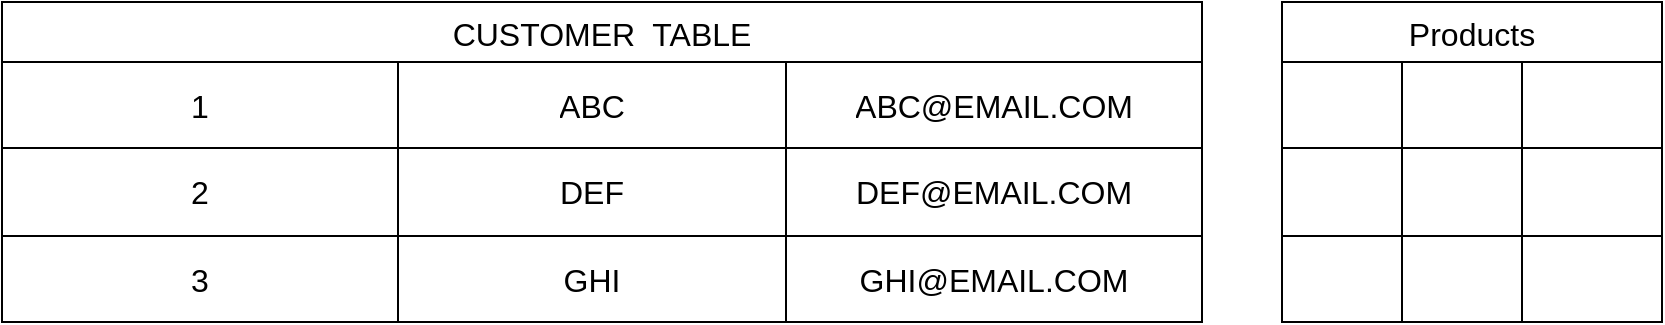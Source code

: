 <mxfile version="23.1.5" type="device">
  <diagram name="Page-1" id="dr0nRMnQFfsc7BtBVHX9">
    <mxGraphModel dx="1340" dy="650" grid="1" gridSize="10" guides="1" tooltips="1" connect="1" arrows="1" fold="1" page="1" pageScale="1" pageWidth="1100" pageHeight="850" math="0" shadow="0">
      <root>
        <mxCell id="0" />
        <mxCell id="1" parent="0" />
        <mxCell id="5olvJbslZw5RYYmMegri-29" value="Products" style="shape=table;startSize=30;container=1;collapsible=0;childLayout=tableLayout;strokeColor=default;fontSize=16;" vertex="1" parent="1">
          <mxGeometry x="760" y="40" width="190" height="160" as="geometry" />
        </mxCell>
        <mxCell id="5olvJbslZw5RYYmMegri-30" value="" style="shape=tableRow;horizontal=0;startSize=0;swimlaneHead=0;swimlaneBody=0;strokeColor=inherit;top=0;left=0;bottom=0;right=0;collapsible=0;dropTarget=0;fillColor=none;points=[[0,0.5],[1,0.5]];portConstraint=eastwest;fontSize=16;" vertex="1" parent="5olvJbslZw5RYYmMegri-29">
          <mxGeometry y="30" width="190" height="43" as="geometry" />
        </mxCell>
        <mxCell id="5olvJbslZw5RYYmMegri-31" value="" style="shape=partialRectangle;html=1;whiteSpace=wrap;connectable=0;strokeColor=inherit;overflow=hidden;fillColor=none;top=0;left=0;bottom=0;right=0;pointerEvents=1;fontSize=16;" vertex="1" parent="5olvJbslZw5RYYmMegri-30">
          <mxGeometry width="60" height="43" as="geometry">
            <mxRectangle width="60" height="43" as="alternateBounds" />
          </mxGeometry>
        </mxCell>
        <mxCell id="5olvJbslZw5RYYmMegri-32" value="" style="shape=partialRectangle;html=1;whiteSpace=wrap;connectable=0;strokeColor=inherit;overflow=hidden;fillColor=none;top=0;left=0;bottom=0;right=0;pointerEvents=1;fontSize=16;" vertex="1" parent="5olvJbslZw5RYYmMegri-30">
          <mxGeometry x="60" width="60" height="43" as="geometry">
            <mxRectangle width="60" height="43" as="alternateBounds" />
          </mxGeometry>
        </mxCell>
        <mxCell id="5olvJbslZw5RYYmMegri-33" value="" style="shape=partialRectangle;html=1;whiteSpace=wrap;connectable=0;strokeColor=inherit;overflow=hidden;fillColor=none;top=0;left=0;bottom=0;right=0;pointerEvents=1;fontSize=16;" vertex="1" parent="5olvJbslZw5RYYmMegri-30">
          <mxGeometry x="120" width="70" height="43" as="geometry">
            <mxRectangle width="70" height="43" as="alternateBounds" />
          </mxGeometry>
        </mxCell>
        <mxCell id="5olvJbslZw5RYYmMegri-34" value="" style="shape=tableRow;horizontal=0;startSize=0;swimlaneHead=0;swimlaneBody=0;strokeColor=inherit;top=0;left=0;bottom=0;right=0;collapsible=0;dropTarget=0;fillColor=none;points=[[0,0.5],[1,0.5]];portConstraint=eastwest;fontSize=16;" vertex="1" parent="5olvJbslZw5RYYmMegri-29">
          <mxGeometry y="73" width="190" height="44" as="geometry" />
        </mxCell>
        <mxCell id="5olvJbslZw5RYYmMegri-35" value="" style="shape=partialRectangle;html=1;whiteSpace=wrap;connectable=0;strokeColor=inherit;overflow=hidden;fillColor=none;top=0;left=0;bottom=0;right=0;pointerEvents=1;fontSize=16;" vertex="1" parent="5olvJbslZw5RYYmMegri-34">
          <mxGeometry width="60" height="44" as="geometry">
            <mxRectangle width="60" height="44" as="alternateBounds" />
          </mxGeometry>
        </mxCell>
        <mxCell id="5olvJbslZw5RYYmMegri-36" value="" style="shape=partialRectangle;html=1;whiteSpace=wrap;connectable=0;strokeColor=inherit;overflow=hidden;fillColor=none;top=0;left=0;bottom=0;right=0;pointerEvents=1;fontSize=16;" vertex="1" parent="5olvJbslZw5RYYmMegri-34">
          <mxGeometry x="60" width="60" height="44" as="geometry">
            <mxRectangle width="60" height="44" as="alternateBounds" />
          </mxGeometry>
        </mxCell>
        <mxCell id="5olvJbslZw5RYYmMegri-37" value="" style="shape=partialRectangle;html=1;whiteSpace=wrap;connectable=0;strokeColor=inherit;overflow=hidden;fillColor=none;top=0;left=0;bottom=0;right=0;pointerEvents=1;fontSize=16;" vertex="1" parent="5olvJbslZw5RYYmMegri-34">
          <mxGeometry x="120" width="70" height="44" as="geometry">
            <mxRectangle width="70" height="44" as="alternateBounds" />
          </mxGeometry>
        </mxCell>
        <mxCell id="5olvJbslZw5RYYmMegri-38" value="" style="shape=tableRow;horizontal=0;startSize=0;swimlaneHead=0;swimlaneBody=0;strokeColor=inherit;top=0;left=0;bottom=0;right=0;collapsible=0;dropTarget=0;fillColor=none;points=[[0,0.5],[1,0.5]];portConstraint=eastwest;fontSize=16;" vertex="1" parent="5olvJbslZw5RYYmMegri-29">
          <mxGeometry y="117" width="190" height="43" as="geometry" />
        </mxCell>
        <mxCell id="5olvJbslZw5RYYmMegri-39" value="" style="shape=partialRectangle;html=1;whiteSpace=wrap;connectable=0;strokeColor=inherit;overflow=hidden;fillColor=none;top=0;left=0;bottom=0;right=0;pointerEvents=1;fontSize=16;" vertex="1" parent="5olvJbslZw5RYYmMegri-38">
          <mxGeometry width="60" height="43" as="geometry">
            <mxRectangle width="60" height="43" as="alternateBounds" />
          </mxGeometry>
        </mxCell>
        <mxCell id="5olvJbslZw5RYYmMegri-40" value="" style="shape=partialRectangle;html=1;whiteSpace=wrap;connectable=0;strokeColor=inherit;overflow=hidden;fillColor=none;top=0;left=0;bottom=0;right=0;pointerEvents=1;fontSize=16;" vertex="1" parent="5olvJbslZw5RYYmMegri-38">
          <mxGeometry x="60" width="60" height="43" as="geometry">
            <mxRectangle width="60" height="43" as="alternateBounds" />
          </mxGeometry>
        </mxCell>
        <mxCell id="5olvJbslZw5RYYmMegri-41" value="" style="shape=partialRectangle;html=1;whiteSpace=wrap;connectable=0;strokeColor=inherit;overflow=hidden;fillColor=none;top=0;left=0;bottom=0;right=0;pointerEvents=1;fontSize=16;" vertex="1" parent="5olvJbslZw5RYYmMegri-38">
          <mxGeometry x="120" width="70" height="43" as="geometry">
            <mxRectangle width="70" height="43" as="alternateBounds" />
          </mxGeometry>
        </mxCell>
        <mxCell id="5olvJbslZw5RYYmMegri-42" value="CUSTOMER  TABLE" style="shape=table;startSize=30;container=1;collapsible=0;childLayout=tableLayout;strokeColor=default;fontSize=16;" vertex="1" parent="1">
          <mxGeometry x="120" y="40" width="600" height="160" as="geometry" />
        </mxCell>
        <mxCell id="5olvJbslZw5RYYmMegri-43" value="" style="shape=tableRow;horizontal=0;startSize=0;swimlaneHead=0;swimlaneBody=0;strokeColor=inherit;top=0;left=0;bottom=0;right=0;collapsible=0;dropTarget=0;fillColor=none;points=[[0,0.5],[1,0.5]];portConstraint=eastwest;fontSize=16;" vertex="1" parent="5olvJbslZw5RYYmMegri-42">
          <mxGeometry y="30" width="600" height="43" as="geometry" />
        </mxCell>
        <mxCell id="5olvJbslZw5RYYmMegri-44" value="1" style="shape=partialRectangle;html=1;whiteSpace=wrap;connectable=0;strokeColor=inherit;overflow=hidden;fillColor=none;top=0;left=0;bottom=0;right=0;pointerEvents=1;fontSize=16;" vertex="1" parent="5olvJbslZw5RYYmMegri-43">
          <mxGeometry width="198" height="43" as="geometry">
            <mxRectangle width="198" height="43" as="alternateBounds" />
          </mxGeometry>
        </mxCell>
        <mxCell id="5olvJbslZw5RYYmMegri-45" value="ABC" style="shape=partialRectangle;html=1;whiteSpace=wrap;connectable=0;strokeColor=inherit;overflow=hidden;fillColor=none;top=0;left=0;bottom=0;right=0;pointerEvents=1;fontSize=16;" vertex="1" parent="5olvJbslZw5RYYmMegri-43">
          <mxGeometry x="198" width="194" height="43" as="geometry">
            <mxRectangle width="194" height="43" as="alternateBounds" />
          </mxGeometry>
        </mxCell>
        <mxCell id="5olvJbslZw5RYYmMegri-46" value="ABC@EMAIL.COM" style="shape=partialRectangle;html=1;whiteSpace=wrap;connectable=0;strokeColor=inherit;overflow=hidden;fillColor=none;top=0;left=0;bottom=0;right=0;pointerEvents=1;fontSize=16;" vertex="1" parent="5olvJbslZw5RYYmMegri-43">
          <mxGeometry x="392" width="208" height="43" as="geometry">
            <mxRectangle width="208" height="43" as="alternateBounds" />
          </mxGeometry>
        </mxCell>
        <mxCell id="5olvJbslZw5RYYmMegri-47" value="" style="shape=tableRow;horizontal=0;startSize=0;swimlaneHead=0;swimlaneBody=0;strokeColor=inherit;top=0;left=0;bottom=0;right=0;collapsible=0;dropTarget=0;fillColor=none;points=[[0,0.5],[1,0.5]];portConstraint=eastwest;fontSize=16;" vertex="1" parent="5olvJbslZw5RYYmMegri-42">
          <mxGeometry y="73" width="600" height="44" as="geometry" />
        </mxCell>
        <mxCell id="5olvJbslZw5RYYmMegri-48" value="2" style="shape=partialRectangle;html=1;whiteSpace=wrap;connectable=0;strokeColor=inherit;overflow=hidden;fillColor=none;top=0;left=0;bottom=0;right=0;pointerEvents=1;fontSize=16;" vertex="1" parent="5olvJbslZw5RYYmMegri-47">
          <mxGeometry width="198" height="44" as="geometry">
            <mxRectangle width="198" height="44" as="alternateBounds" />
          </mxGeometry>
        </mxCell>
        <mxCell id="5olvJbslZw5RYYmMegri-49" value="DEF" style="shape=partialRectangle;html=1;whiteSpace=wrap;connectable=0;strokeColor=inherit;overflow=hidden;fillColor=none;top=0;left=0;bottom=0;right=0;pointerEvents=1;fontSize=16;" vertex="1" parent="5olvJbslZw5RYYmMegri-47">
          <mxGeometry x="198" width="194" height="44" as="geometry">
            <mxRectangle width="194" height="44" as="alternateBounds" />
          </mxGeometry>
        </mxCell>
        <mxCell id="5olvJbslZw5RYYmMegri-50" value="DEF@EMAIL.COM" style="shape=partialRectangle;html=1;whiteSpace=wrap;connectable=0;strokeColor=inherit;overflow=hidden;fillColor=none;top=0;left=0;bottom=0;right=0;pointerEvents=1;fontSize=16;" vertex="1" parent="5olvJbslZw5RYYmMegri-47">
          <mxGeometry x="392" width="208" height="44" as="geometry">
            <mxRectangle width="208" height="44" as="alternateBounds" />
          </mxGeometry>
        </mxCell>
        <mxCell id="5olvJbslZw5RYYmMegri-51" value="" style="shape=tableRow;horizontal=0;startSize=0;swimlaneHead=0;swimlaneBody=0;strokeColor=inherit;top=0;left=0;bottom=0;right=0;collapsible=0;dropTarget=0;fillColor=none;points=[[0,0.5],[1,0.5]];portConstraint=eastwest;fontSize=16;" vertex="1" parent="5olvJbslZw5RYYmMegri-42">
          <mxGeometry y="117" width="600" height="43" as="geometry" />
        </mxCell>
        <mxCell id="5olvJbslZw5RYYmMegri-52" value="3" style="shape=partialRectangle;html=1;whiteSpace=wrap;connectable=0;strokeColor=inherit;overflow=hidden;fillColor=none;top=0;left=0;bottom=0;right=0;pointerEvents=1;fontSize=16;" vertex="1" parent="5olvJbslZw5RYYmMegri-51">
          <mxGeometry width="198" height="43" as="geometry">
            <mxRectangle width="198" height="43" as="alternateBounds" />
          </mxGeometry>
        </mxCell>
        <mxCell id="5olvJbslZw5RYYmMegri-53" value="GHI" style="shape=partialRectangle;html=1;whiteSpace=wrap;connectable=0;strokeColor=inherit;overflow=hidden;fillColor=none;top=0;left=0;bottom=0;right=0;pointerEvents=1;fontSize=16;" vertex="1" parent="5olvJbslZw5RYYmMegri-51">
          <mxGeometry x="198" width="194" height="43" as="geometry">
            <mxRectangle width="194" height="43" as="alternateBounds" />
          </mxGeometry>
        </mxCell>
        <mxCell id="5olvJbslZw5RYYmMegri-54" value="GHI@EMAIL.COM" style="shape=partialRectangle;html=1;whiteSpace=wrap;connectable=0;strokeColor=inherit;overflow=hidden;fillColor=none;top=0;left=0;bottom=0;right=0;pointerEvents=1;fontSize=16;" vertex="1" parent="5olvJbslZw5RYYmMegri-51">
          <mxGeometry x="392" width="208" height="43" as="geometry">
            <mxRectangle width="208" height="43" as="alternateBounds" />
          </mxGeometry>
        </mxCell>
      </root>
    </mxGraphModel>
  </diagram>
</mxfile>
